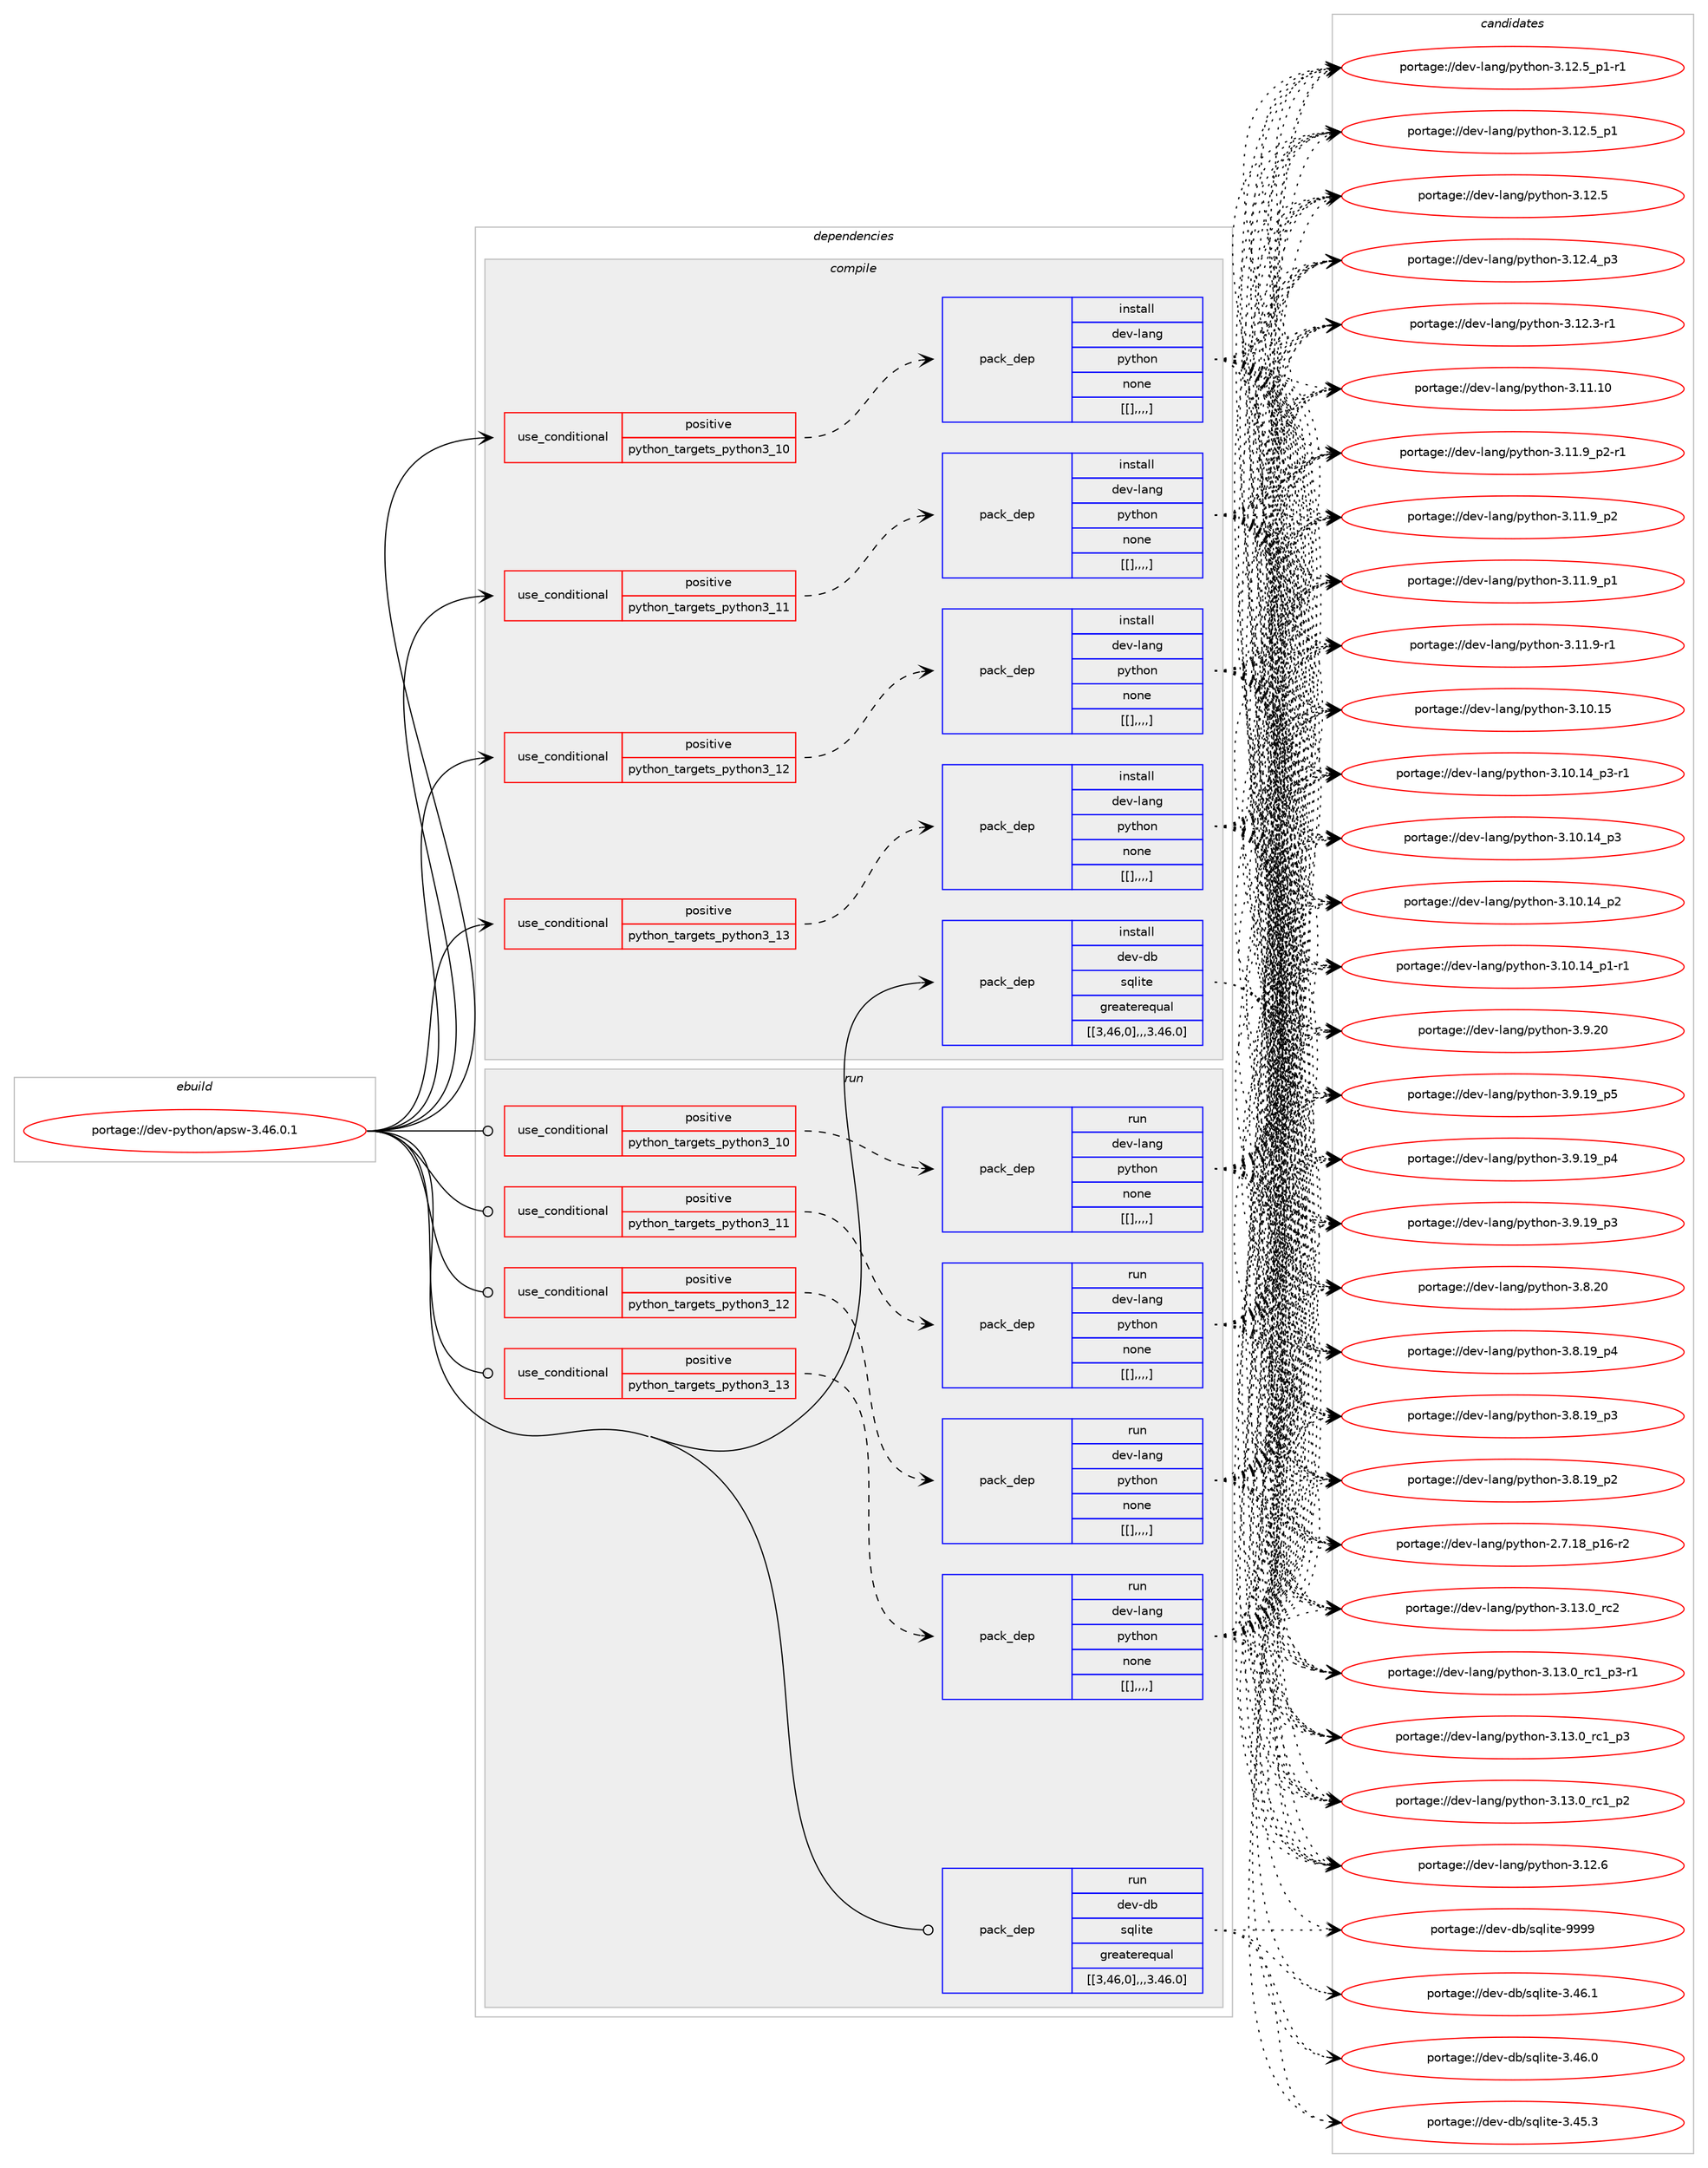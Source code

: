 digraph prolog {

# *************
# Graph options
# *************

newrank=true;
concentrate=true;
compound=true;
graph [rankdir=LR,fontname=Helvetica,fontsize=10,ranksep=1.5];#, ranksep=2.5, nodesep=0.2];
edge  [arrowhead=vee];
node  [fontname=Helvetica,fontsize=10];

# **********
# The ebuild
# **********

subgraph cluster_leftcol {
color=gray;
label=<<i>ebuild</i>>;
id [label="portage://dev-python/apsw-3.46.0.1", color=red, width=4, href="../dev-python/apsw-3.46.0.1.svg"];
}

# ****************
# The dependencies
# ****************

subgraph cluster_midcol {
color=gray;
label=<<i>dependencies</i>>;
subgraph cluster_compile {
fillcolor="#eeeeee";
style=filled;
label=<<i>compile</i>>;
subgraph cond31471 {
dependency142796 [label=<<TABLE BORDER="0" CELLBORDER="1" CELLSPACING="0" CELLPADDING="4"><TR><TD ROWSPAN="3" CELLPADDING="10">use_conditional</TD></TR><TR><TD>positive</TD></TR><TR><TD>python_targets_python3_10</TD></TR></TABLE>>, shape=none, color=red];
subgraph pack110112 {
dependency142797 [label=<<TABLE BORDER="0" CELLBORDER="1" CELLSPACING="0" CELLPADDING="4" WIDTH="220"><TR><TD ROWSPAN="6" CELLPADDING="30">pack_dep</TD></TR><TR><TD WIDTH="110">install</TD></TR><TR><TD>dev-lang</TD></TR><TR><TD>python</TD></TR><TR><TD>none</TD></TR><TR><TD>[[],,,,]</TD></TR></TABLE>>, shape=none, color=blue];
}
dependency142796:e -> dependency142797:w [weight=20,style="dashed",arrowhead="vee"];
}
id:e -> dependency142796:w [weight=20,style="solid",arrowhead="vee"];
subgraph cond31472 {
dependency142798 [label=<<TABLE BORDER="0" CELLBORDER="1" CELLSPACING="0" CELLPADDING="4"><TR><TD ROWSPAN="3" CELLPADDING="10">use_conditional</TD></TR><TR><TD>positive</TD></TR><TR><TD>python_targets_python3_11</TD></TR></TABLE>>, shape=none, color=red];
subgraph pack110113 {
dependency142799 [label=<<TABLE BORDER="0" CELLBORDER="1" CELLSPACING="0" CELLPADDING="4" WIDTH="220"><TR><TD ROWSPAN="6" CELLPADDING="30">pack_dep</TD></TR><TR><TD WIDTH="110">install</TD></TR><TR><TD>dev-lang</TD></TR><TR><TD>python</TD></TR><TR><TD>none</TD></TR><TR><TD>[[],,,,]</TD></TR></TABLE>>, shape=none, color=blue];
}
dependency142798:e -> dependency142799:w [weight=20,style="dashed",arrowhead="vee"];
}
id:e -> dependency142798:w [weight=20,style="solid",arrowhead="vee"];
subgraph cond31473 {
dependency142800 [label=<<TABLE BORDER="0" CELLBORDER="1" CELLSPACING="0" CELLPADDING="4"><TR><TD ROWSPAN="3" CELLPADDING="10">use_conditional</TD></TR><TR><TD>positive</TD></TR><TR><TD>python_targets_python3_12</TD></TR></TABLE>>, shape=none, color=red];
subgraph pack110114 {
dependency142801 [label=<<TABLE BORDER="0" CELLBORDER="1" CELLSPACING="0" CELLPADDING="4" WIDTH="220"><TR><TD ROWSPAN="6" CELLPADDING="30">pack_dep</TD></TR><TR><TD WIDTH="110">install</TD></TR><TR><TD>dev-lang</TD></TR><TR><TD>python</TD></TR><TR><TD>none</TD></TR><TR><TD>[[],,,,]</TD></TR></TABLE>>, shape=none, color=blue];
}
dependency142800:e -> dependency142801:w [weight=20,style="dashed",arrowhead="vee"];
}
id:e -> dependency142800:w [weight=20,style="solid",arrowhead="vee"];
subgraph cond31474 {
dependency142802 [label=<<TABLE BORDER="0" CELLBORDER="1" CELLSPACING="0" CELLPADDING="4"><TR><TD ROWSPAN="3" CELLPADDING="10">use_conditional</TD></TR><TR><TD>positive</TD></TR><TR><TD>python_targets_python3_13</TD></TR></TABLE>>, shape=none, color=red];
subgraph pack110115 {
dependency142803 [label=<<TABLE BORDER="0" CELLBORDER="1" CELLSPACING="0" CELLPADDING="4" WIDTH="220"><TR><TD ROWSPAN="6" CELLPADDING="30">pack_dep</TD></TR><TR><TD WIDTH="110">install</TD></TR><TR><TD>dev-lang</TD></TR><TR><TD>python</TD></TR><TR><TD>none</TD></TR><TR><TD>[[],,,,]</TD></TR></TABLE>>, shape=none, color=blue];
}
dependency142802:e -> dependency142803:w [weight=20,style="dashed",arrowhead="vee"];
}
id:e -> dependency142802:w [weight=20,style="solid",arrowhead="vee"];
subgraph pack110116 {
dependency142804 [label=<<TABLE BORDER="0" CELLBORDER="1" CELLSPACING="0" CELLPADDING="4" WIDTH="220"><TR><TD ROWSPAN="6" CELLPADDING="30">pack_dep</TD></TR><TR><TD WIDTH="110">install</TD></TR><TR><TD>dev-db</TD></TR><TR><TD>sqlite</TD></TR><TR><TD>greaterequal</TD></TR><TR><TD>[[3,46,0],,,3.46.0]</TD></TR></TABLE>>, shape=none, color=blue];
}
id:e -> dependency142804:w [weight=20,style="solid",arrowhead="vee"];
}
subgraph cluster_compileandrun {
fillcolor="#eeeeee";
style=filled;
label=<<i>compile and run</i>>;
}
subgraph cluster_run {
fillcolor="#eeeeee";
style=filled;
label=<<i>run</i>>;
subgraph cond31475 {
dependency142805 [label=<<TABLE BORDER="0" CELLBORDER="1" CELLSPACING="0" CELLPADDING="4"><TR><TD ROWSPAN="3" CELLPADDING="10">use_conditional</TD></TR><TR><TD>positive</TD></TR><TR><TD>python_targets_python3_10</TD></TR></TABLE>>, shape=none, color=red];
subgraph pack110117 {
dependency142806 [label=<<TABLE BORDER="0" CELLBORDER="1" CELLSPACING="0" CELLPADDING="4" WIDTH="220"><TR><TD ROWSPAN="6" CELLPADDING="30">pack_dep</TD></TR><TR><TD WIDTH="110">run</TD></TR><TR><TD>dev-lang</TD></TR><TR><TD>python</TD></TR><TR><TD>none</TD></TR><TR><TD>[[],,,,]</TD></TR></TABLE>>, shape=none, color=blue];
}
dependency142805:e -> dependency142806:w [weight=20,style="dashed",arrowhead="vee"];
}
id:e -> dependency142805:w [weight=20,style="solid",arrowhead="odot"];
subgraph cond31476 {
dependency142807 [label=<<TABLE BORDER="0" CELLBORDER="1" CELLSPACING="0" CELLPADDING="4"><TR><TD ROWSPAN="3" CELLPADDING="10">use_conditional</TD></TR><TR><TD>positive</TD></TR><TR><TD>python_targets_python3_11</TD></TR></TABLE>>, shape=none, color=red];
subgraph pack110118 {
dependency142808 [label=<<TABLE BORDER="0" CELLBORDER="1" CELLSPACING="0" CELLPADDING="4" WIDTH="220"><TR><TD ROWSPAN="6" CELLPADDING="30">pack_dep</TD></TR><TR><TD WIDTH="110">run</TD></TR><TR><TD>dev-lang</TD></TR><TR><TD>python</TD></TR><TR><TD>none</TD></TR><TR><TD>[[],,,,]</TD></TR></TABLE>>, shape=none, color=blue];
}
dependency142807:e -> dependency142808:w [weight=20,style="dashed",arrowhead="vee"];
}
id:e -> dependency142807:w [weight=20,style="solid",arrowhead="odot"];
subgraph cond31477 {
dependency142809 [label=<<TABLE BORDER="0" CELLBORDER="1" CELLSPACING="0" CELLPADDING="4"><TR><TD ROWSPAN="3" CELLPADDING="10">use_conditional</TD></TR><TR><TD>positive</TD></TR><TR><TD>python_targets_python3_12</TD></TR></TABLE>>, shape=none, color=red];
subgraph pack110119 {
dependency142810 [label=<<TABLE BORDER="0" CELLBORDER="1" CELLSPACING="0" CELLPADDING="4" WIDTH="220"><TR><TD ROWSPAN="6" CELLPADDING="30">pack_dep</TD></TR><TR><TD WIDTH="110">run</TD></TR><TR><TD>dev-lang</TD></TR><TR><TD>python</TD></TR><TR><TD>none</TD></TR><TR><TD>[[],,,,]</TD></TR></TABLE>>, shape=none, color=blue];
}
dependency142809:e -> dependency142810:w [weight=20,style="dashed",arrowhead="vee"];
}
id:e -> dependency142809:w [weight=20,style="solid",arrowhead="odot"];
subgraph cond31478 {
dependency142811 [label=<<TABLE BORDER="0" CELLBORDER="1" CELLSPACING="0" CELLPADDING="4"><TR><TD ROWSPAN="3" CELLPADDING="10">use_conditional</TD></TR><TR><TD>positive</TD></TR><TR><TD>python_targets_python3_13</TD></TR></TABLE>>, shape=none, color=red];
subgraph pack110120 {
dependency142812 [label=<<TABLE BORDER="0" CELLBORDER="1" CELLSPACING="0" CELLPADDING="4" WIDTH="220"><TR><TD ROWSPAN="6" CELLPADDING="30">pack_dep</TD></TR><TR><TD WIDTH="110">run</TD></TR><TR><TD>dev-lang</TD></TR><TR><TD>python</TD></TR><TR><TD>none</TD></TR><TR><TD>[[],,,,]</TD></TR></TABLE>>, shape=none, color=blue];
}
dependency142811:e -> dependency142812:w [weight=20,style="dashed",arrowhead="vee"];
}
id:e -> dependency142811:w [weight=20,style="solid",arrowhead="odot"];
subgraph pack110121 {
dependency142813 [label=<<TABLE BORDER="0" CELLBORDER="1" CELLSPACING="0" CELLPADDING="4" WIDTH="220"><TR><TD ROWSPAN="6" CELLPADDING="30">pack_dep</TD></TR><TR><TD WIDTH="110">run</TD></TR><TR><TD>dev-db</TD></TR><TR><TD>sqlite</TD></TR><TR><TD>greaterequal</TD></TR><TR><TD>[[3,46,0],,,3.46.0]</TD></TR></TABLE>>, shape=none, color=blue];
}
id:e -> dependency142813:w [weight=20,style="solid",arrowhead="odot"];
}
}

# **************
# The candidates
# **************

subgraph cluster_choices {
rank=same;
color=gray;
label=<<i>candidates</i>>;

subgraph choice110112 {
color=black;
nodesep=1;
choice10010111845108971101034711212111610411111045514649514648951149950 [label="portage://dev-lang/python-3.13.0_rc2", color=red, width=4,href="../dev-lang/python-3.13.0_rc2.svg"];
choice1001011184510897110103471121211161041111104551464951464895114994995112514511449 [label="portage://dev-lang/python-3.13.0_rc1_p3-r1", color=red, width=4,href="../dev-lang/python-3.13.0_rc1_p3-r1.svg"];
choice100101118451089711010347112121116104111110455146495146489511499499511251 [label="portage://dev-lang/python-3.13.0_rc1_p3", color=red, width=4,href="../dev-lang/python-3.13.0_rc1_p3.svg"];
choice100101118451089711010347112121116104111110455146495146489511499499511250 [label="portage://dev-lang/python-3.13.0_rc1_p2", color=red, width=4,href="../dev-lang/python-3.13.0_rc1_p2.svg"];
choice10010111845108971101034711212111610411111045514649504654 [label="portage://dev-lang/python-3.12.6", color=red, width=4,href="../dev-lang/python-3.12.6.svg"];
choice1001011184510897110103471121211161041111104551464950465395112494511449 [label="portage://dev-lang/python-3.12.5_p1-r1", color=red, width=4,href="../dev-lang/python-3.12.5_p1-r1.svg"];
choice100101118451089711010347112121116104111110455146495046539511249 [label="portage://dev-lang/python-3.12.5_p1", color=red, width=4,href="../dev-lang/python-3.12.5_p1.svg"];
choice10010111845108971101034711212111610411111045514649504653 [label="portage://dev-lang/python-3.12.5", color=red, width=4,href="../dev-lang/python-3.12.5.svg"];
choice100101118451089711010347112121116104111110455146495046529511251 [label="portage://dev-lang/python-3.12.4_p3", color=red, width=4,href="../dev-lang/python-3.12.4_p3.svg"];
choice100101118451089711010347112121116104111110455146495046514511449 [label="portage://dev-lang/python-3.12.3-r1", color=red, width=4,href="../dev-lang/python-3.12.3-r1.svg"];
choice1001011184510897110103471121211161041111104551464949464948 [label="portage://dev-lang/python-3.11.10", color=red, width=4,href="../dev-lang/python-3.11.10.svg"];
choice1001011184510897110103471121211161041111104551464949465795112504511449 [label="portage://dev-lang/python-3.11.9_p2-r1", color=red, width=4,href="../dev-lang/python-3.11.9_p2-r1.svg"];
choice100101118451089711010347112121116104111110455146494946579511250 [label="portage://dev-lang/python-3.11.9_p2", color=red, width=4,href="../dev-lang/python-3.11.9_p2.svg"];
choice100101118451089711010347112121116104111110455146494946579511249 [label="portage://dev-lang/python-3.11.9_p1", color=red, width=4,href="../dev-lang/python-3.11.9_p1.svg"];
choice100101118451089711010347112121116104111110455146494946574511449 [label="portage://dev-lang/python-3.11.9-r1", color=red, width=4,href="../dev-lang/python-3.11.9-r1.svg"];
choice1001011184510897110103471121211161041111104551464948464953 [label="portage://dev-lang/python-3.10.15", color=red, width=4,href="../dev-lang/python-3.10.15.svg"];
choice100101118451089711010347112121116104111110455146494846495295112514511449 [label="portage://dev-lang/python-3.10.14_p3-r1", color=red, width=4,href="../dev-lang/python-3.10.14_p3-r1.svg"];
choice10010111845108971101034711212111610411111045514649484649529511251 [label="portage://dev-lang/python-3.10.14_p3", color=red, width=4,href="../dev-lang/python-3.10.14_p3.svg"];
choice10010111845108971101034711212111610411111045514649484649529511250 [label="portage://dev-lang/python-3.10.14_p2", color=red, width=4,href="../dev-lang/python-3.10.14_p2.svg"];
choice100101118451089711010347112121116104111110455146494846495295112494511449 [label="portage://dev-lang/python-3.10.14_p1-r1", color=red, width=4,href="../dev-lang/python-3.10.14_p1-r1.svg"];
choice10010111845108971101034711212111610411111045514657465048 [label="portage://dev-lang/python-3.9.20", color=red, width=4,href="../dev-lang/python-3.9.20.svg"];
choice100101118451089711010347112121116104111110455146574649579511253 [label="portage://dev-lang/python-3.9.19_p5", color=red, width=4,href="../dev-lang/python-3.9.19_p5.svg"];
choice100101118451089711010347112121116104111110455146574649579511252 [label="portage://dev-lang/python-3.9.19_p4", color=red, width=4,href="../dev-lang/python-3.9.19_p4.svg"];
choice100101118451089711010347112121116104111110455146574649579511251 [label="portage://dev-lang/python-3.9.19_p3", color=red, width=4,href="../dev-lang/python-3.9.19_p3.svg"];
choice10010111845108971101034711212111610411111045514656465048 [label="portage://dev-lang/python-3.8.20", color=red, width=4,href="../dev-lang/python-3.8.20.svg"];
choice100101118451089711010347112121116104111110455146564649579511252 [label="portage://dev-lang/python-3.8.19_p4", color=red, width=4,href="../dev-lang/python-3.8.19_p4.svg"];
choice100101118451089711010347112121116104111110455146564649579511251 [label="portage://dev-lang/python-3.8.19_p3", color=red, width=4,href="../dev-lang/python-3.8.19_p3.svg"];
choice100101118451089711010347112121116104111110455146564649579511250 [label="portage://dev-lang/python-3.8.19_p2", color=red, width=4,href="../dev-lang/python-3.8.19_p2.svg"];
choice100101118451089711010347112121116104111110455046554649569511249544511450 [label="portage://dev-lang/python-2.7.18_p16-r2", color=red, width=4,href="../dev-lang/python-2.7.18_p16-r2.svg"];
dependency142797:e -> choice10010111845108971101034711212111610411111045514649514648951149950:w [style=dotted,weight="100"];
dependency142797:e -> choice1001011184510897110103471121211161041111104551464951464895114994995112514511449:w [style=dotted,weight="100"];
dependency142797:e -> choice100101118451089711010347112121116104111110455146495146489511499499511251:w [style=dotted,weight="100"];
dependency142797:e -> choice100101118451089711010347112121116104111110455146495146489511499499511250:w [style=dotted,weight="100"];
dependency142797:e -> choice10010111845108971101034711212111610411111045514649504654:w [style=dotted,weight="100"];
dependency142797:e -> choice1001011184510897110103471121211161041111104551464950465395112494511449:w [style=dotted,weight="100"];
dependency142797:e -> choice100101118451089711010347112121116104111110455146495046539511249:w [style=dotted,weight="100"];
dependency142797:e -> choice10010111845108971101034711212111610411111045514649504653:w [style=dotted,weight="100"];
dependency142797:e -> choice100101118451089711010347112121116104111110455146495046529511251:w [style=dotted,weight="100"];
dependency142797:e -> choice100101118451089711010347112121116104111110455146495046514511449:w [style=dotted,weight="100"];
dependency142797:e -> choice1001011184510897110103471121211161041111104551464949464948:w [style=dotted,weight="100"];
dependency142797:e -> choice1001011184510897110103471121211161041111104551464949465795112504511449:w [style=dotted,weight="100"];
dependency142797:e -> choice100101118451089711010347112121116104111110455146494946579511250:w [style=dotted,weight="100"];
dependency142797:e -> choice100101118451089711010347112121116104111110455146494946579511249:w [style=dotted,weight="100"];
dependency142797:e -> choice100101118451089711010347112121116104111110455146494946574511449:w [style=dotted,weight="100"];
dependency142797:e -> choice1001011184510897110103471121211161041111104551464948464953:w [style=dotted,weight="100"];
dependency142797:e -> choice100101118451089711010347112121116104111110455146494846495295112514511449:w [style=dotted,weight="100"];
dependency142797:e -> choice10010111845108971101034711212111610411111045514649484649529511251:w [style=dotted,weight="100"];
dependency142797:e -> choice10010111845108971101034711212111610411111045514649484649529511250:w [style=dotted,weight="100"];
dependency142797:e -> choice100101118451089711010347112121116104111110455146494846495295112494511449:w [style=dotted,weight="100"];
dependency142797:e -> choice10010111845108971101034711212111610411111045514657465048:w [style=dotted,weight="100"];
dependency142797:e -> choice100101118451089711010347112121116104111110455146574649579511253:w [style=dotted,weight="100"];
dependency142797:e -> choice100101118451089711010347112121116104111110455146574649579511252:w [style=dotted,weight="100"];
dependency142797:e -> choice100101118451089711010347112121116104111110455146574649579511251:w [style=dotted,weight="100"];
dependency142797:e -> choice10010111845108971101034711212111610411111045514656465048:w [style=dotted,weight="100"];
dependency142797:e -> choice100101118451089711010347112121116104111110455146564649579511252:w [style=dotted,weight="100"];
dependency142797:e -> choice100101118451089711010347112121116104111110455146564649579511251:w [style=dotted,weight="100"];
dependency142797:e -> choice100101118451089711010347112121116104111110455146564649579511250:w [style=dotted,weight="100"];
dependency142797:e -> choice100101118451089711010347112121116104111110455046554649569511249544511450:w [style=dotted,weight="100"];
}
subgraph choice110113 {
color=black;
nodesep=1;
choice10010111845108971101034711212111610411111045514649514648951149950 [label="portage://dev-lang/python-3.13.0_rc2", color=red, width=4,href="../dev-lang/python-3.13.0_rc2.svg"];
choice1001011184510897110103471121211161041111104551464951464895114994995112514511449 [label="portage://dev-lang/python-3.13.0_rc1_p3-r1", color=red, width=4,href="../dev-lang/python-3.13.0_rc1_p3-r1.svg"];
choice100101118451089711010347112121116104111110455146495146489511499499511251 [label="portage://dev-lang/python-3.13.0_rc1_p3", color=red, width=4,href="../dev-lang/python-3.13.0_rc1_p3.svg"];
choice100101118451089711010347112121116104111110455146495146489511499499511250 [label="portage://dev-lang/python-3.13.0_rc1_p2", color=red, width=4,href="../dev-lang/python-3.13.0_rc1_p2.svg"];
choice10010111845108971101034711212111610411111045514649504654 [label="portage://dev-lang/python-3.12.6", color=red, width=4,href="../dev-lang/python-3.12.6.svg"];
choice1001011184510897110103471121211161041111104551464950465395112494511449 [label="portage://dev-lang/python-3.12.5_p1-r1", color=red, width=4,href="../dev-lang/python-3.12.5_p1-r1.svg"];
choice100101118451089711010347112121116104111110455146495046539511249 [label="portage://dev-lang/python-3.12.5_p1", color=red, width=4,href="../dev-lang/python-3.12.5_p1.svg"];
choice10010111845108971101034711212111610411111045514649504653 [label="portage://dev-lang/python-3.12.5", color=red, width=4,href="../dev-lang/python-3.12.5.svg"];
choice100101118451089711010347112121116104111110455146495046529511251 [label="portage://dev-lang/python-3.12.4_p3", color=red, width=4,href="../dev-lang/python-3.12.4_p3.svg"];
choice100101118451089711010347112121116104111110455146495046514511449 [label="portage://dev-lang/python-3.12.3-r1", color=red, width=4,href="../dev-lang/python-3.12.3-r1.svg"];
choice1001011184510897110103471121211161041111104551464949464948 [label="portage://dev-lang/python-3.11.10", color=red, width=4,href="../dev-lang/python-3.11.10.svg"];
choice1001011184510897110103471121211161041111104551464949465795112504511449 [label="portage://dev-lang/python-3.11.9_p2-r1", color=red, width=4,href="../dev-lang/python-3.11.9_p2-r1.svg"];
choice100101118451089711010347112121116104111110455146494946579511250 [label="portage://dev-lang/python-3.11.9_p2", color=red, width=4,href="../dev-lang/python-3.11.9_p2.svg"];
choice100101118451089711010347112121116104111110455146494946579511249 [label="portage://dev-lang/python-3.11.9_p1", color=red, width=4,href="../dev-lang/python-3.11.9_p1.svg"];
choice100101118451089711010347112121116104111110455146494946574511449 [label="portage://dev-lang/python-3.11.9-r1", color=red, width=4,href="../dev-lang/python-3.11.9-r1.svg"];
choice1001011184510897110103471121211161041111104551464948464953 [label="portage://dev-lang/python-3.10.15", color=red, width=4,href="../dev-lang/python-3.10.15.svg"];
choice100101118451089711010347112121116104111110455146494846495295112514511449 [label="portage://dev-lang/python-3.10.14_p3-r1", color=red, width=4,href="../dev-lang/python-3.10.14_p3-r1.svg"];
choice10010111845108971101034711212111610411111045514649484649529511251 [label="portage://dev-lang/python-3.10.14_p3", color=red, width=4,href="../dev-lang/python-3.10.14_p3.svg"];
choice10010111845108971101034711212111610411111045514649484649529511250 [label="portage://dev-lang/python-3.10.14_p2", color=red, width=4,href="../dev-lang/python-3.10.14_p2.svg"];
choice100101118451089711010347112121116104111110455146494846495295112494511449 [label="portage://dev-lang/python-3.10.14_p1-r1", color=red, width=4,href="../dev-lang/python-3.10.14_p1-r1.svg"];
choice10010111845108971101034711212111610411111045514657465048 [label="portage://dev-lang/python-3.9.20", color=red, width=4,href="../dev-lang/python-3.9.20.svg"];
choice100101118451089711010347112121116104111110455146574649579511253 [label="portage://dev-lang/python-3.9.19_p5", color=red, width=4,href="../dev-lang/python-3.9.19_p5.svg"];
choice100101118451089711010347112121116104111110455146574649579511252 [label="portage://dev-lang/python-3.9.19_p4", color=red, width=4,href="../dev-lang/python-3.9.19_p4.svg"];
choice100101118451089711010347112121116104111110455146574649579511251 [label="portage://dev-lang/python-3.9.19_p3", color=red, width=4,href="../dev-lang/python-3.9.19_p3.svg"];
choice10010111845108971101034711212111610411111045514656465048 [label="portage://dev-lang/python-3.8.20", color=red, width=4,href="../dev-lang/python-3.8.20.svg"];
choice100101118451089711010347112121116104111110455146564649579511252 [label="portage://dev-lang/python-3.8.19_p4", color=red, width=4,href="../dev-lang/python-3.8.19_p4.svg"];
choice100101118451089711010347112121116104111110455146564649579511251 [label="portage://dev-lang/python-3.8.19_p3", color=red, width=4,href="../dev-lang/python-3.8.19_p3.svg"];
choice100101118451089711010347112121116104111110455146564649579511250 [label="portage://dev-lang/python-3.8.19_p2", color=red, width=4,href="../dev-lang/python-3.8.19_p2.svg"];
choice100101118451089711010347112121116104111110455046554649569511249544511450 [label="portage://dev-lang/python-2.7.18_p16-r2", color=red, width=4,href="../dev-lang/python-2.7.18_p16-r2.svg"];
dependency142799:e -> choice10010111845108971101034711212111610411111045514649514648951149950:w [style=dotted,weight="100"];
dependency142799:e -> choice1001011184510897110103471121211161041111104551464951464895114994995112514511449:w [style=dotted,weight="100"];
dependency142799:e -> choice100101118451089711010347112121116104111110455146495146489511499499511251:w [style=dotted,weight="100"];
dependency142799:e -> choice100101118451089711010347112121116104111110455146495146489511499499511250:w [style=dotted,weight="100"];
dependency142799:e -> choice10010111845108971101034711212111610411111045514649504654:w [style=dotted,weight="100"];
dependency142799:e -> choice1001011184510897110103471121211161041111104551464950465395112494511449:w [style=dotted,weight="100"];
dependency142799:e -> choice100101118451089711010347112121116104111110455146495046539511249:w [style=dotted,weight="100"];
dependency142799:e -> choice10010111845108971101034711212111610411111045514649504653:w [style=dotted,weight="100"];
dependency142799:e -> choice100101118451089711010347112121116104111110455146495046529511251:w [style=dotted,weight="100"];
dependency142799:e -> choice100101118451089711010347112121116104111110455146495046514511449:w [style=dotted,weight="100"];
dependency142799:e -> choice1001011184510897110103471121211161041111104551464949464948:w [style=dotted,weight="100"];
dependency142799:e -> choice1001011184510897110103471121211161041111104551464949465795112504511449:w [style=dotted,weight="100"];
dependency142799:e -> choice100101118451089711010347112121116104111110455146494946579511250:w [style=dotted,weight="100"];
dependency142799:e -> choice100101118451089711010347112121116104111110455146494946579511249:w [style=dotted,weight="100"];
dependency142799:e -> choice100101118451089711010347112121116104111110455146494946574511449:w [style=dotted,weight="100"];
dependency142799:e -> choice1001011184510897110103471121211161041111104551464948464953:w [style=dotted,weight="100"];
dependency142799:e -> choice100101118451089711010347112121116104111110455146494846495295112514511449:w [style=dotted,weight="100"];
dependency142799:e -> choice10010111845108971101034711212111610411111045514649484649529511251:w [style=dotted,weight="100"];
dependency142799:e -> choice10010111845108971101034711212111610411111045514649484649529511250:w [style=dotted,weight="100"];
dependency142799:e -> choice100101118451089711010347112121116104111110455146494846495295112494511449:w [style=dotted,weight="100"];
dependency142799:e -> choice10010111845108971101034711212111610411111045514657465048:w [style=dotted,weight="100"];
dependency142799:e -> choice100101118451089711010347112121116104111110455146574649579511253:w [style=dotted,weight="100"];
dependency142799:e -> choice100101118451089711010347112121116104111110455146574649579511252:w [style=dotted,weight="100"];
dependency142799:e -> choice100101118451089711010347112121116104111110455146574649579511251:w [style=dotted,weight="100"];
dependency142799:e -> choice10010111845108971101034711212111610411111045514656465048:w [style=dotted,weight="100"];
dependency142799:e -> choice100101118451089711010347112121116104111110455146564649579511252:w [style=dotted,weight="100"];
dependency142799:e -> choice100101118451089711010347112121116104111110455146564649579511251:w [style=dotted,weight="100"];
dependency142799:e -> choice100101118451089711010347112121116104111110455146564649579511250:w [style=dotted,weight="100"];
dependency142799:e -> choice100101118451089711010347112121116104111110455046554649569511249544511450:w [style=dotted,weight="100"];
}
subgraph choice110114 {
color=black;
nodesep=1;
choice10010111845108971101034711212111610411111045514649514648951149950 [label="portage://dev-lang/python-3.13.0_rc2", color=red, width=4,href="../dev-lang/python-3.13.0_rc2.svg"];
choice1001011184510897110103471121211161041111104551464951464895114994995112514511449 [label="portage://dev-lang/python-3.13.0_rc1_p3-r1", color=red, width=4,href="../dev-lang/python-3.13.0_rc1_p3-r1.svg"];
choice100101118451089711010347112121116104111110455146495146489511499499511251 [label="portage://dev-lang/python-3.13.0_rc1_p3", color=red, width=4,href="../dev-lang/python-3.13.0_rc1_p3.svg"];
choice100101118451089711010347112121116104111110455146495146489511499499511250 [label="portage://dev-lang/python-3.13.0_rc1_p2", color=red, width=4,href="../dev-lang/python-3.13.0_rc1_p2.svg"];
choice10010111845108971101034711212111610411111045514649504654 [label="portage://dev-lang/python-3.12.6", color=red, width=4,href="../dev-lang/python-3.12.6.svg"];
choice1001011184510897110103471121211161041111104551464950465395112494511449 [label="portage://dev-lang/python-3.12.5_p1-r1", color=red, width=4,href="../dev-lang/python-3.12.5_p1-r1.svg"];
choice100101118451089711010347112121116104111110455146495046539511249 [label="portage://dev-lang/python-3.12.5_p1", color=red, width=4,href="../dev-lang/python-3.12.5_p1.svg"];
choice10010111845108971101034711212111610411111045514649504653 [label="portage://dev-lang/python-3.12.5", color=red, width=4,href="../dev-lang/python-3.12.5.svg"];
choice100101118451089711010347112121116104111110455146495046529511251 [label="portage://dev-lang/python-3.12.4_p3", color=red, width=4,href="../dev-lang/python-3.12.4_p3.svg"];
choice100101118451089711010347112121116104111110455146495046514511449 [label="portage://dev-lang/python-3.12.3-r1", color=red, width=4,href="../dev-lang/python-3.12.3-r1.svg"];
choice1001011184510897110103471121211161041111104551464949464948 [label="portage://dev-lang/python-3.11.10", color=red, width=4,href="../dev-lang/python-3.11.10.svg"];
choice1001011184510897110103471121211161041111104551464949465795112504511449 [label="portage://dev-lang/python-3.11.9_p2-r1", color=red, width=4,href="../dev-lang/python-3.11.9_p2-r1.svg"];
choice100101118451089711010347112121116104111110455146494946579511250 [label="portage://dev-lang/python-3.11.9_p2", color=red, width=4,href="../dev-lang/python-3.11.9_p2.svg"];
choice100101118451089711010347112121116104111110455146494946579511249 [label="portage://dev-lang/python-3.11.9_p1", color=red, width=4,href="../dev-lang/python-3.11.9_p1.svg"];
choice100101118451089711010347112121116104111110455146494946574511449 [label="portage://dev-lang/python-3.11.9-r1", color=red, width=4,href="../dev-lang/python-3.11.9-r1.svg"];
choice1001011184510897110103471121211161041111104551464948464953 [label="portage://dev-lang/python-3.10.15", color=red, width=4,href="../dev-lang/python-3.10.15.svg"];
choice100101118451089711010347112121116104111110455146494846495295112514511449 [label="portage://dev-lang/python-3.10.14_p3-r1", color=red, width=4,href="../dev-lang/python-3.10.14_p3-r1.svg"];
choice10010111845108971101034711212111610411111045514649484649529511251 [label="portage://dev-lang/python-3.10.14_p3", color=red, width=4,href="../dev-lang/python-3.10.14_p3.svg"];
choice10010111845108971101034711212111610411111045514649484649529511250 [label="portage://dev-lang/python-3.10.14_p2", color=red, width=4,href="../dev-lang/python-3.10.14_p2.svg"];
choice100101118451089711010347112121116104111110455146494846495295112494511449 [label="portage://dev-lang/python-3.10.14_p1-r1", color=red, width=4,href="../dev-lang/python-3.10.14_p1-r1.svg"];
choice10010111845108971101034711212111610411111045514657465048 [label="portage://dev-lang/python-3.9.20", color=red, width=4,href="../dev-lang/python-3.9.20.svg"];
choice100101118451089711010347112121116104111110455146574649579511253 [label="portage://dev-lang/python-3.9.19_p5", color=red, width=4,href="../dev-lang/python-3.9.19_p5.svg"];
choice100101118451089711010347112121116104111110455146574649579511252 [label="portage://dev-lang/python-3.9.19_p4", color=red, width=4,href="../dev-lang/python-3.9.19_p4.svg"];
choice100101118451089711010347112121116104111110455146574649579511251 [label="portage://dev-lang/python-3.9.19_p3", color=red, width=4,href="../dev-lang/python-3.9.19_p3.svg"];
choice10010111845108971101034711212111610411111045514656465048 [label="portage://dev-lang/python-3.8.20", color=red, width=4,href="../dev-lang/python-3.8.20.svg"];
choice100101118451089711010347112121116104111110455146564649579511252 [label="portage://dev-lang/python-3.8.19_p4", color=red, width=4,href="../dev-lang/python-3.8.19_p4.svg"];
choice100101118451089711010347112121116104111110455146564649579511251 [label="portage://dev-lang/python-3.8.19_p3", color=red, width=4,href="../dev-lang/python-3.8.19_p3.svg"];
choice100101118451089711010347112121116104111110455146564649579511250 [label="portage://dev-lang/python-3.8.19_p2", color=red, width=4,href="../dev-lang/python-3.8.19_p2.svg"];
choice100101118451089711010347112121116104111110455046554649569511249544511450 [label="portage://dev-lang/python-2.7.18_p16-r2", color=red, width=4,href="../dev-lang/python-2.7.18_p16-r2.svg"];
dependency142801:e -> choice10010111845108971101034711212111610411111045514649514648951149950:w [style=dotted,weight="100"];
dependency142801:e -> choice1001011184510897110103471121211161041111104551464951464895114994995112514511449:w [style=dotted,weight="100"];
dependency142801:e -> choice100101118451089711010347112121116104111110455146495146489511499499511251:w [style=dotted,weight="100"];
dependency142801:e -> choice100101118451089711010347112121116104111110455146495146489511499499511250:w [style=dotted,weight="100"];
dependency142801:e -> choice10010111845108971101034711212111610411111045514649504654:w [style=dotted,weight="100"];
dependency142801:e -> choice1001011184510897110103471121211161041111104551464950465395112494511449:w [style=dotted,weight="100"];
dependency142801:e -> choice100101118451089711010347112121116104111110455146495046539511249:w [style=dotted,weight="100"];
dependency142801:e -> choice10010111845108971101034711212111610411111045514649504653:w [style=dotted,weight="100"];
dependency142801:e -> choice100101118451089711010347112121116104111110455146495046529511251:w [style=dotted,weight="100"];
dependency142801:e -> choice100101118451089711010347112121116104111110455146495046514511449:w [style=dotted,weight="100"];
dependency142801:e -> choice1001011184510897110103471121211161041111104551464949464948:w [style=dotted,weight="100"];
dependency142801:e -> choice1001011184510897110103471121211161041111104551464949465795112504511449:w [style=dotted,weight="100"];
dependency142801:e -> choice100101118451089711010347112121116104111110455146494946579511250:w [style=dotted,weight="100"];
dependency142801:e -> choice100101118451089711010347112121116104111110455146494946579511249:w [style=dotted,weight="100"];
dependency142801:e -> choice100101118451089711010347112121116104111110455146494946574511449:w [style=dotted,weight="100"];
dependency142801:e -> choice1001011184510897110103471121211161041111104551464948464953:w [style=dotted,weight="100"];
dependency142801:e -> choice100101118451089711010347112121116104111110455146494846495295112514511449:w [style=dotted,weight="100"];
dependency142801:e -> choice10010111845108971101034711212111610411111045514649484649529511251:w [style=dotted,weight="100"];
dependency142801:e -> choice10010111845108971101034711212111610411111045514649484649529511250:w [style=dotted,weight="100"];
dependency142801:e -> choice100101118451089711010347112121116104111110455146494846495295112494511449:w [style=dotted,weight="100"];
dependency142801:e -> choice10010111845108971101034711212111610411111045514657465048:w [style=dotted,weight="100"];
dependency142801:e -> choice100101118451089711010347112121116104111110455146574649579511253:w [style=dotted,weight="100"];
dependency142801:e -> choice100101118451089711010347112121116104111110455146574649579511252:w [style=dotted,weight="100"];
dependency142801:e -> choice100101118451089711010347112121116104111110455146574649579511251:w [style=dotted,weight="100"];
dependency142801:e -> choice10010111845108971101034711212111610411111045514656465048:w [style=dotted,weight="100"];
dependency142801:e -> choice100101118451089711010347112121116104111110455146564649579511252:w [style=dotted,weight="100"];
dependency142801:e -> choice100101118451089711010347112121116104111110455146564649579511251:w [style=dotted,weight="100"];
dependency142801:e -> choice100101118451089711010347112121116104111110455146564649579511250:w [style=dotted,weight="100"];
dependency142801:e -> choice100101118451089711010347112121116104111110455046554649569511249544511450:w [style=dotted,weight="100"];
}
subgraph choice110115 {
color=black;
nodesep=1;
choice10010111845108971101034711212111610411111045514649514648951149950 [label="portage://dev-lang/python-3.13.0_rc2", color=red, width=4,href="../dev-lang/python-3.13.0_rc2.svg"];
choice1001011184510897110103471121211161041111104551464951464895114994995112514511449 [label="portage://dev-lang/python-3.13.0_rc1_p3-r1", color=red, width=4,href="../dev-lang/python-3.13.0_rc1_p3-r1.svg"];
choice100101118451089711010347112121116104111110455146495146489511499499511251 [label="portage://dev-lang/python-3.13.0_rc1_p3", color=red, width=4,href="../dev-lang/python-3.13.0_rc1_p3.svg"];
choice100101118451089711010347112121116104111110455146495146489511499499511250 [label="portage://dev-lang/python-3.13.0_rc1_p2", color=red, width=4,href="../dev-lang/python-3.13.0_rc1_p2.svg"];
choice10010111845108971101034711212111610411111045514649504654 [label="portage://dev-lang/python-3.12.6", color=red, width=4,href="../dev-lang/python-3.12.6.svg"];
choice1001011184510897110103471121211161041111104551464950465395112494511449 [label="portage://dev-lang/python-3.12.5_p1-r1", color=red, width=4,href="../dev-lang/python-3.12.5_p1-r1.svg"];
choice100101118451089711010347112121116104111110455146495046539511249 [label="portage://dev-lang/python-3.12.5_p1", color=red, width=4,href="../dev-lang/python-3.12.5_p1.svg"];
choice10010111845108971101034711212111610411111045514649504653 [label="portage://dev-lang/python-3.12.5", color=red, width=4,href="../dev-lang/python-3.12.5.svg"];
choice100101118451089711010347112121116104111110455146495046529511251 [label="portage://dev-lang/python-3.12.4_p3", color=red, width=4,href="../dev-lang/python-3.12.4_p3.svg"];
choice100101118451089711010347112121116104111110455146495046514511449 [label="portage://dev-lang/python-3.12.3-r1", color=red, width=4,href="../dev-lang/python-3.12.3-r1.svg"];
choice1001011184510897110103471121211161041111104551464949464948 [label="portage://dev-lang/python-3.11.10", color=red, width=4,href="../dev-lang/python-3.11.10.svg"];
choice1001011184510897110103471121211161041111104551464949465795112504511449 [label="portage://dev-lang/python-3.11.9_p2-r1", color=red, width=4,href="../dev-lang/python-3.11.9_p2-r1.svg"];
choice100101118451089711010347112121116104111110455146494946579511250 [label="portage://dev-lang/python-3.11.9_p2", color=red, width=4,href="../dev-lang/python-3.11.9_p2.svg"];
choice100101118451089711010347112121116104111110455146494946579511249 [label="portage://dev-lang/python-3.11.9_p1", color=red, width=4,href="../dev-lang/python-3.11.9_p1.svg"];
choice100101118451089711010347112121116104111110455146494946574511449 [label="portage://dev-lang/python-3.11.9-r1", color=red, width=4,href="../dev-lang/python-3.11.9-r1.svg"];
choice1001011184510897110103471121211161041111104551464948464953 [label="portage://dev-lang/python-3.10.15", color=red, width=4,href="../dev-lang/python-3.10.15.svg"];
choice100101118451089711010347112121116104111110455146494846495295112514511449 [label="portage://dev-lang/python-3.10.14_p3-r1", color=red, width=4,href="../dev-lang/python-3.10.14_p3-r1.svg"];
choice10010111845108971101034711212111610411111045514649484649529511251 [label="portage://dev-lang/python-3.10.14_p3", color=red, width=4,href="../dev-lang/python-3.10.14_p3.svg"];
choice10010111845108971101034711212111610411111045514649484649529511250 [label="portage://dev-lang/python-3.10.14_p2", color=red, width=4,href="../dev-lang/python-3.10.14_p2.svg"];
choice100101118451089711010347112121116104111110455146494846495295112494511449 [label="portage://dev-lang/python-3.10.14_p1-r1", color=red, width=4,href="../dev-lang/python-3.10.14_p1-r1.svg"];
choice10010111845108971101034711212111610411111045514657465048 [label="portage://dev-lang/python-3.9.20", color=red, width=4,href="../dev-lang/python-3.9.20.svg"];
choice100101118451089711010347112121116104111110455146574649579511253 [label="portage://dev-lang/python-3.9.19_p5", color=red, width=4,href="../dev-lang/python-3.9.19_p5.svg"];
choice100101118451089711010347112121116104111110455146574649579511252 [label="portage://dev-lang/python-3.9.19_p4", color=red, width=4,href="../dev-lang/python-3.9.19_p4.svg"];
choice100101118451089711010347112121116104111110455146574649579511251 [label="portage://dev-lang/python-3.9.19_p3", color=red, width=4,href="../dev-lang/python-3.9.19_p3.svg"];
choice10010111845108971101034711212111610411111045514656465048 [label="portage://dev-lang/python-3.8.20", color=red, width=4,href="../dev-lang/python-3.8.20.svg"];
choice100101118451089711010347112121116104111110455146564649579511252 [label="portage://dev-lang/python-3.8.19_p4", color=red, width=4,href="../dev-lang/python-3.8.19_p4.svg"];
choice100101118451089711010347112121116104111110455146564649579511251 [label="portage://dev-lang/python-3.8.19_p3", color=red, width=4,href="../dev-lang/python-3.8.19_p3.svg"];
choice100101118451089711010347112121116104111110455146564649579511250 [label="portage://dev-lang/python-3.8.19_p2", color=red, width=4,href="../dev-lang/python-3.8.19_p2.svg"];
choice100101118451089711010347112121116104111110455046554649569511249544511450 [label="portage://dev-lang/python-2.7.18_p16-r2", color=red, width=4,href="../dev-lang/python-2.7.18_p16-r2.svg"];
dependency142803:e -> choice10010111845108971101034711212111610411111045514649514648951149950:w [style=dotted,weight="100"];
dependency142803:e -> choice1001011184510897110103471121211161041111104551464951464895114994995112514511449:w [style=dotted,weight="100"];
dependency142803:e -> choice100101118451089711010347112121116104111110455146495146489511499499511251:w [style=dotted,weight="100"];
dependency142803:e -> choice100101118451089711010347112121116104111110455146495146489511499499511250:w [style=dotted,weight="100"];
dependency142803:e -> choice10010111845108971101034711212111610411111045514649504654:w [style=dotted,weight="100"];
dependency142803:e -> choice1001011184510897110103471121211161041111104551464950465395112494511449:w [style=dotted,weight="100"];
dependency142803:e -> choice100101118451089711010347112121116104111110455146495046539511249:w [style=dotted,weight="100"];
dependency142803:e -> choice10010111845108971101034711212111610411111045514649504653:w [style=dotted,weight="100"];
dependency142803:e -> choice100101118451089711010347112121116104111110455146495046529511251:w [style=dotted,weight="100"];
dependency142803:e -> choice100101118451089711010347112121116104111110455146495046514511449:w [style=dotted,weight="100"];
dependency142803:e -> choice1001011184510897110103471121211161041111104551464949464948:w [style=dotted,weight="100"];
dependency142803:e -> choice1001011184510897110103471121211161041111104551464949465795112504511449:w [style=dotted,weight="100"];
dependency142803:e -> choice100101118451089711010347112121116104111110455146494946579511250:w [style=dotted,weight="100"];
dependency142803:e -> choice100101118451089711010347112121116104111110455146494946579511249:w [style=dotted,weight="100"];
dependency142803:e -> choice100101118451089711010347112121116104111110455146494946574511449:w [style=dotted,weight="100"];
dependency142803:e -> choice1001011184510897110103471121211161041111104551464948464953:w [style=dotted,weight="100"];
dependency142803:e -> choice100101118451089711010347112121116104111110455146494846495295112514511449:w [style=dotted,weight="100"];
dependency142803:e -> choice10010111845108971101034711212111610411111045514649484649529511251:w [style=dotted,weight="100"];
dependency142803:e -> choice10010111845108971101034711212111610411111045514649484649529511250:w [style=dotted,weight="100"];
dependency142803:e -> choice100101118451089711010347112121116104111110455146494846495295112494511449:w [style=dotted,weight="100"];
dependency142803:e -> choice10010111845108971101034711212111610411111045514657465048:w [style=dotted,weight="100"];
dependency142803:e -> choice100101118451089711010347112121116104111110455146574649579511253:w [style=dotted,weight="100"];
dependency142803:e -> choice100101118451089711010347112121116104111110455146574649579511252:w [style=dotted,weight="100"];
dependency142803:e -> choice100101118451089711010347112121116104111110455146574649579511251:w [style=dotted,weight="100"];
dependency142803:e -> choice10010111845108971101034711212111610411111045514656465048:w [style=dotted,weight="100"];
dependency142803:e -> choice100101118451089711010347112121116104111110455146564649579511252:w [style=dotted,weight="100"];
dependency142803:e -> choice100101118451089711010347112121116104111110455146564649579511251:w [style=dotted,weight="100"];
dependency142803:e -> choice100101118451089711010347112121116104111110455146564649579511250:w [style=dotted,weight="100"];
dependency142803:e -> choice100101118451089711010347112121116104111110455046554649569511249544511450:w [style=dotted,weight="100"];
}
subgraph choice110116 {
color=black;
nodesep=1;
choice1001011184510098471151131081051161014557575757 [label="portage://dev-db/sqlite-9999", color=red, width=4,href="../dev-db/sqlite-9999.svg"];
choice10010111845100984711511310810511610145514652544649 [label="portage://dev-db/sqlite-3.46.1", color=red, width=4,href="../dev-db/sqlite-3.46.1.svg"];
choice10010111845100984711511310810511610145514652544648 [label="portage://dev-db/sqlite-3.46.0", color=red, width=4,href="../dev-db/sqlite-3.46.0.svg"];
choice10010111845100984711511310810511610145514652534651 [label="portage://dev-db/sqlite-3.45.3", color=red, width=4,href="../dev-db/sqlite-3.45.3.svg"];
dependency142804:e -> choice1001011184510098471151131081051161014557575757:w [style=dotted,weight="100"];
dependency142804:e -> choice10010111845100984711511310810511610145514652544649:w [style=dotted,weight="100"];
dependency142804:e -> choice10010111845100984711511310810511610145514652544648:w [style=dotted,weight="100"];
dependency142804:e -> choice10010111845100984711511310810511610145514652534651:w [style=dotted,weight="100"];
}
subgraph choice110117 {
color=black;
nodesep=1;
choice10010111845108971101034711212111610411111045514649514648951149950 [label="portage://dev-lang/python-3.13.0_rc2", color=red, width=4,href="../dev-lang/python-3.13.0_rc2.svg"];
choice1001011184510897110103471121211161041111104551464951464895114994995112514511449 [label="portage://dev-lang/python-3.13.0_rc1_p3-r1", color=red, width=4,href="../dev-lang/python-3.13.0_rc1_p3-r1.svg"];
choice100101118451089711010347112121116104111110455146495146489511499499511251 [label="portage://dev-lang/python-3.13.0_rc1_p3", color=red, width=4,href="../dev-lang/python-3.13.0_rc1_p3.svg"];
choice100101118451089711010347112121116104111110455146495146489511499499511250 [label="portage://dev-lang/python-3.13.0_rc1_p2", color=red, width=4,href="../dev-lang/python-3.13.0_rc1_p2.svg"];
choice10010111845108971101034711212111610411111045514649504654 [label="portage://dev-lang/python-3.12.6", color=red, width=4,href="../dev-lang/python-3.12.6.svg"];
choice1001011184510897110103471121211161041111104551464950465395112494511449 [label="portage://dev-lang/python-3.12.5_p1-r1", color=red, width=4,href="../dev-lang/python-3.12.5_p1-r1.svg"];
choice100101118451089711010347112121116104111110455146495046539511249 [label="portage://dev-lang/python-3.12.5_p1", color=red, width=4,href="../dev-lang/python-3.12.5_p1.svg"];
choice10010111845108971101034711212111610411111045514649504653 [label="portage://dev-lang/python-3.12.5", color=red, width=4,href="../dev-lang/python-3.12.5.svg"];
choice100101118451089711010347112121116104111110455146495046529511251 [label="portage://dev-lang/python-3.12.4_p3", color=red, width=4,href="../dev-lang/python-3.12.4_p3.svg"];
choice100101118451089711010347112121116104111110455146495046514511449 [label="portage://dev-lang/python-3.12.3-r1", color=red, width=4,href="../dev-lang/python-3.12.3-r1.svg"];
choice1001011184510897110103471121211161041111104551464949464948 [label="portage://dev-lang/python-3.11.10", color=red, width=4,href="../dev-lang/python-3.11.10.svg"];
choice1001011184510897110103471121211161041111104551464949465795112504511449 [label="portage://dev-lang/python-3.11.9_p2-r1", color=red, width=4,href="../dev-lang/python-3.11.9_p2-r1.svg"];
choice100101118451089711010347112121116104111110455146494946579511250 [label="portage://dev-lang/python-3.11.9_p2", color=red, width=4,href="../dev-lang/python-3.11.9_p2.svg"];
choice100101118451089711010347112121116104111110455146494946579511249 [label="portage://dev-lang/python-3.11.9_p1", color=red, width=4,href="../dev-lang/python-3.11.9_p1.svg"];
choice100101118451089711010347112121116104111110455146494946574511449 [label="portage://dev-lang/python-3.11.9-r1", color=red, width=4,href="../dev-lang/python-3.11.9-r1.svg"];
choice1001011184510897110103471121211161041111104551464948464953 [label="portage://dev-lang/python-3.10.15", color=red, width=4,href="../dev-lang/python-3.10.15.svg"];
choice100101118451089711010347112121116104111110455146494846495295112514511449 [label="portage://dev-lang/python-3.10.14_p3-r1", color=red, width=4,href="../dev-lang/python-3.10.14_p3-r1.svg"];
choice10010111845108971101034711212111610411111045514649484649529511251 [label="portage://dev-lang/python-3.10.14_p3", color=red, width=4,href="../dev-lang/python-3.10.14_p3.svg"];
choice10010111845108971101034711212111610411111045514649484649529511250 [label="portage://dev-lang/python-3.10.14_p2", color=red, width=4,href="../dev-lang/python-3.10.14_p2.svg"];
choice100101118451089711010347112121116104111110455146494846495295112494511449 [label="portage://dev-lang/python-3.10.14_p1-r1", color=red, width=4,href="../dev-lang/python-3.10.14_p1-r1.svg"];
choice10010111845108971101034711212111610411111045514657465048 [label="portage://dev-lang/python-3.9.20", color=red, width=4,href="../dev-lang/python-3.9.20.svg"];
choice100101118451089711010347112121116104111110455146574649579511253 [label="portage://dev-lang/python-3.9.19_p5", color=red, width=4,href="../dev-lang/python-3.9.19_p5.svg"];
choice100101118451089711010347112121116104111110455146574649579511252 [label="portage://dev-lang/python-3.9.19_p4", color=red, width=4,href="../dev-lang/python-3.9.19_p4.svg"];
choice100101118451089711010347112121116104111110455146574649579511251 [label="portage://dev-lang/python-3.9.19_p3", color=red, width=4,href="../dev-lang/python-3.9.19_p3.svg"];
choice10010111845108971101034711212111610411111045514656465048 [label="portage://dev-lang/python-3.8.20", color=red, width=4,href="../dev-lang/python-3.8.20.svg"];
choice100101118451089711010347112121116104111110455146564649579511252 [label="portage://dev-lang/python-3.8.19_p4", color=red, width=4,href="../dev-lang/python-3.8.19_p4.svg"];
choice100101118451089711010347112121116104111110455146564649579511251 [label="portage://dev-lang/python-3.8.19_p3", color=red, width=4,href="../dev-lang/python-3.8.19_p3.svg"];
choice100101118451089711010347112121116104111110455146564649579511250 [label="portage://dev-lang/python-3.8.19_p2", color=red, width=4,href="../dev-lang/python-3.8.19_p2.svg"];
choice100101118451089711010347112121116104111110455046554649569511249544511450 [label="portage://dev-lang/python-2.7.18_p16-r2", color=red, width=4,href="../dev-lang/python-2.7.18_p16-r2.svg"];
dependency142806:e -> choice10010111845108971101034711212111610411111045514649514648951149950:w [style=dotted,weight="100"];
dependency142806:e -> choice1001011184510897110103471121211161041111104551464951464895114994995112514511449:w [style=dotted,weight="100"];
dependency142806:e -> choice100101118451089711010347112121116104111110455146495146489511499499511251:w [style=dotted,weight="100"];
dependency142806:e -> choice100101118451089711010347112121116104111110455146495146489511499499511250:w [style=dotted,weight="100"];
dependency142806:e -> choice10010111845108971101034711212111610411111045514649504654:w [style=dotted,weight="100"];
dependency142806:e -> choice1001011184510897110103471121211161041111104551464950465395112494511449:w [style=dotted,weight="100"];
dependency142806:e -> choice100101118451089711010347112121116104111110455146495046539511249:w [style=dotted,weight="100"];
dependency142806:e -> choice10010111845108971101034711212111610411111045514649504653:w [style=dotted,weight="100"];
dependency142806:e -> choice100101118451089711010347112121116104111110455146495046529511251:w [style=dotted,weight="100"];
dependency142806:e -> choice100101118451089711010347112121116104111110455146495046514511449:w [style=dotted,weight="100"];
dependency142806:e -> choice1001011184510897110103471121211161041111104551464949464948:w [style=dotted,weight="100"];
dependency142806:e -> choice1001011184510897110103471121211161041111104551464949465795112504511449:w [style=dotted,weight="100"];
dependency142806:e -> choice100101118451089711010347112121116104111110455146494946579511250:w [style=dotted,weight="100"];
dependency142806:e -> choice100101118451089711010347112121116104111110455146494946579511249:w [style=dotted,weight="100"];
dependency142806:e -> choice100101118451089711010347112121116104111110455146494946574511449:w [style=dotted,weight="100"];
dependency142806:e -> choice1001011184510897110103471121211161041111104551464948464953:w [style=dotted,weight="100"];
dependency142806:e -> choice100101118451089711010347112121116104111110455146494846495295112514511449:w [style=dotted,weight="100"];
dependency142806:e -> choice10010111845108971101034711212111610411111045514649484649529511251:w [style=dotted,weight="100"];
dependency142806:e -> choice10010111845108971101034711212111610411111045514649484649529511250:w [style=dotted,weight="100"];
dependency142806:e -> choice100101118451089711010347112121116104111110455146494846495295112494511449:w [style=dotted,weight="100"];
dependency142806:e -> choice10010111845108971101034711212111610411111045514657465048:w [style=dotted,weight="100"];
dependency142806:e -> choice100101118451089711010347112121116104111110455146574649579511253:w [style=dotted,weight="100"];
dependency142806:e -> choice100101118451089711010347112121116104111110455146574649579511252:w [style=dotted,weight="100"];
dependency142806:e -> choice100101118451089711010347112121116104111110455146574649579511251:w [style=dotted,weight="100"];
dependency142806:e -> choice10010111845108971101034711212111610411111045514656465048:w [style=dotted,weight="100"];
dependency142806:e -> choice100101118451089711010347112121116104111110455146564649579511252:w [style=dotted,weight="100"];
dependency142806:e -> choice100101118451089711010347112121116104111110455146564649579511251:w [style=dotted,weight="100"];
dependency142806:e -> choice100101118451089711010347112121116104111110455146564649579511250:w [style=dotted,weight="100"];
dependency142806:e -> choice100101118451089711010347112121116104111110455046554649569511249544511450:w [style=dotted,weight="100"];
}
subgraph choice110118 {
color=black;
nodesep=1;
choice10010111845108971101034711212111610411111045514649514648951149950 [label="portage://dev-lang/python-3.13.0_rc2", color=red, width=4,href="../dev-lang/python-3.13.0_rc2.svg"];
choice1001011184510897110103471121211161041111104551464951464895114994995112514511449 [label="portage://dev-lang/python-3.13.0_rc1_p3-r1", color=red, width=4,href="../dev-lang/python-3.13.0_rc1_p3-r1.svg"];
choice100101118451089711010347112121116104111110455146495146489511499499511251 [label="portage://dev-lang/python-3.13.0_rc1_p3", color=red, width=4,href="../dev-lang/python-3.13.0_rc1_p3.svg"];
choice100101118451089711010347112121116104111110455146495146489511499499511250 [label="portage://dev-lang/python-3.13.0_rc1_p2", color=red, width=4,href="../dev-lang/python-3.13.0_rc1_p2.svg"];
choice10010111845108971101034711212111610411111045514649504654 [label="portage://dev-lang/python-3.12.6", color=red, width=4,href="../dev-lang/python-3.12.6.svg"];
choice1001011184510897110103471121211161041111104551464950465395112494511449 [label="portage://dev-lang/python-3.12.5_p1-r1", color=red, width=4,href="../dev-lang/python-3.12.5_p1-r1.svg"];
choice100101118451089711010347112121116104111110455146495046539511249 [label="portage://dev-lang/python-3.12.5_p1", color=red, width=4,href="../dev-lang/python-3.12.5_p1.svg"];
choice10010111845108971101034711212111610411111045514649504653 [label="portage://dev-lang/python-3.12.5", color=red, width=4,href="../dev-lang/python-3.12.5.svg"];
choice100101118451089711010347112121116104111110455146495046529511251 [label="portage://dev-lang/python-3.12.4_p3", color=red, width=4,href="../dev-lang/python-3.12.4_p3.svg"];
choice100101118451089711010347112121116104111110455146495046514511449 [label="portage://dev-lang/python-3.12.3-r1", color=red, width=4,href="../dev-lang/python-3.12.3-r1.svg"];
choice1001011184510897110103471121211161041111104551464949464948 [label="portage://dev-lang/python-3.11.10", color=red, width=4,href="../dev-lang/python-3.11.10.svg"];
choice1001011184510897110103471121211161041111104551464949465795112504511449 [label="portage://dev-lang/python-3.11.9_p2-r1", color=red, width=4,href="../dev-lang/python-3.11.9_p2-r1.svg"];
choice100101118451089711010347112121116104111110455146494946579511250 [label="portage://dev-lang/python-3.11.9_p2", color=red, width=4,href="../dev-lang/python-3.11.9_p2.svg"];
choice100101118451089711010347112121116104111110455146494946579511249 [label="portage://dev-lang/python-3.11.9_p1", color=red, width=4,href="../dev-lang/python-3.11.9_p1.svg"];
choice100101118451089711010347112121116104111110455146494946574511449 [label="portage://dev-lang/python-3.11.9-r1", color=red, width=4,href="../dev-lang/python-3.11.9-r1.svg"];
choice1001011184510897110103471121211161041111104551464948464953 [label="portage://dev-lang/python-3.10.15", color=red, width=4,href="../dev-lang/python-3.10.15.svg"];
choice100101118451089711010347112121116104111110455146494846495295112514511449 [label="portage://dev-lang/python-3.10.14_p3-r1", color=red, width=4,href="../dev-lang/python-3.10.14_p3-r1.svg"];
choice10010111845108971101034711212111610411111045514649484649529511251 [label="portage://dev-lang/python-3.10.14_p3", color=red, width=4,href="../dev-lang/python-3.10.14_p3.svg"];
choice10010111845108971101034711212111610411111045514649484649529511250 [label="portage://dev-lang/python-3.10.14_p2", color=red, width=4,href="../dev-lang/python-3.10.14_p2.svg"];
choice100101118451089711010347112121116104111110455146494846495295112494511449 [label="portage://dev-lang/python-3.10.14_p1-r1", color=red, width=4,href="../dev-lang/python-3.10.14_p1-r1.svg"];
choice10010111845108971101034711212111610411111045514657465048 [label="portage://dev-lang/python-3.9.20", color=red, width=4,href="../dev-lang/python-3.9.20.svg"];
choice100101118451089711010347112121116104111110455146574649579511253 [label="portage://dev-lang/python-3.9.19_p5", color=red, width=4,href="../dev-lang/python-3.9.19_p5.svg"];
choice100101118451089711010347112121116104111110455146574649579511252 [label="portage://dev-lang/python-3.9.19_p4", color=red, width=4,href="../dev-lang/python-3.9.19_p4.svg"];
choice100101118451089711010347112121116104111110455146574649579511251 [label="portage://dev-lang/python-3.9.19_p3", color=red, width=4,href="../dev-lang/python-3.9.19_p3.svg"];
choice10010111845108971101034711212111610411111045514656465048 [label="portage://dev-lang/python-3.8.20", color=red, width=4,href="../dev-lang/python-3.8.20.svg"];
choice100101118451089711010347112121116104111110455146564649579511252 [label="portage://dev-lang/python-3.8.19_p4", color=red, width=4,href="../dev-lang/python-3.8.19_p4.svg"];
choice100101118451089711010347112121116104111110455146564649579511251 [label="portage://dev-lang/python-3.8.19_p3", color=red, width=4,href="../dev-lang/python-3.8.19_p3.svg"];
choice100101118451089711010347112121116104111110455146564649579511250 [label="portage://dev-lang/python-3.8.19_p2", color=red, width=4,href="../dev-lang/python-3.8.19_p2.svg"];
choice100101118451089711010347112121116104111110455046554649569511249544511450 [label="portage://dev-lang/python-2.7.18_p16-r2", color=red, width=4,href="../dev-lang/python-2.7.18_p16-r2.svg"];
dependency142808:e -> choice10010111845108971101034711212111610411111045514649514648951149950:w [style=dotted,weight="100"];
dependency142808:e -> choice1001011184510897110103471121211161041111104551464951464895114994995112514511449:w [style=dotted,weight="100"];
dependency142808:e -> choice100101118451089711010347112121116104111110455146495146489511499499511251:w [style=dotted,weight="100"];
dependency142808:e -> choice100101118451089711010347112121116104111110455146495146489511499499511250:w [style=dotted,weight="100"];
dependency142808:e -> choice10010111845108971101034711212111610411111045514649504654:w [style=dotted,weight="100"];
dependency142808:e -> choice1001011184510897110103471121211161041111104551464950465395112494511449:w [style=dotted,weight="100"];
dependency142808:e -> choice100101118451089711010347112121116104111110455146495046539511249:w [style=dotted,weight="100"];
dependency142808:e -> choice10010111845108971101034711212111610411111045514649504653:w [style=dotted,weight="100"];
dependency142808:e -> choice100101118451089711010347112121116104111110455146495046529511251:w [style=dotted,weight="100"];
dependency142808:e -> choice100101118451089711010347112121116104111110455146495046514511449:w [style=dotted,weight="100"];
dependency142808:e -> choice1001011184510897110103471121211161041111104551464949464948:w [style=dotted,weight="100"];
dependency142808:e -> choice1001011184510897110103471121211161041111104551464949465795112504511449:w [style=dotted,weight="100"];
dependency142808:e -> choice100101118451089711010347112121116104111110455146494946579511250:w [style=dotted,weight="100"];
dependency142808:e -> choice100101118451089711010347112121116104111110455146494946579511249:w [style=dotted,weight="100"];
dependency142808:e -> choice100101118451089711010347112121116104111110455146494946574511449:w [style=dotted,weight="100"];
dependency142808:e -> choice1001011184510897110103471121211161041111104551464948464953:w [style=dotted,weight="100"];
dependency142808:e -> choice100101118451089711010347112121116104111110455146494846495295112514511449:w [style=dotted,weight="100"];
dependency142808:e -> choice10010111845108971101034711212111610411111045514649484649529511251:w [style=dotted,weight="100"];
dependency142808:e -> choice10010111845108971101034711212111610411111045514649484649529511250:w [style=dotted,weight="100"];
dependency142808:e -> choice100101118451089711010347112121116104111110455146494846495295112494511449:w [style=dotted,weight="100"];
dependency142808:e -> choice10010111845108971101034711212111610411111045514657465048:w [style=dotted,weight="100"];
dependency142808:e -> choice100101118451089711010347112121116104111110455146574649579511253:w [style=dotted,weight="100"];
dependency142808:e -> choice100101118451089711010347112121116104111110455146574649579511252:w [style=dotted,weight="100"];
dependency142808:e -> choice100101118451089711010347112121116104111110455146574649579511251:w [style=dotted,weight="100"];
dependency142808:e -> choice10010111845108971101034711212111610411111045514656465048:w [style=dotted,weight="100"];
dependency142808:e -> choice100101118451089711010347112121116104111110455146564649579511252:w [style=dotted,weight="100"];
dependency142808:e -> choice100101118451089711010347112121116104111110455146564649579511251:w [style=dotted,weight="100"];
dependency142808:e -> choice100101118451089711010347112121116104111110455146564649579511250:w [style=dotted,weight="100"];
dependency142808:e -> choice100101118451089711010347112121116104111110455046554649569511249544511450:w [style=dotted,weight="100"];
}
subgraph choice110119 {
color=black;
nodesep=1;
choice10010111845108971101034711212111610411111045514649514648951149950 [label="portage://dev-lang/python-3.13.0_rc2", color=red, width=4,href="../dev-lang/python-3.13.0_rc2.svg"];
choice1001011184510897110103471121211161041111104551464951464895114994995112514511449 [label="portage://dev-lang/python-3.13.0_rc1_p3-r1", color=red, width=4,href="../dev-lang/python-3.13.0_rc1_p3-r1.svg"];
choice100101118451089711010347112121116104111110455146495146489511499499511251 [label="portage://dev-lang/python-3.13.0_rc1_p3", color=red, width=4,href="../dev-lang/python-3.13.0_rc1_p3.svg"];
choice100101118451089711010347112121116104111110455146495146489511499499511250 [label="portage://dev-lang/python-3.13.0_rc1_p2", color=red, width=4,href="../dev-lang/python-3.13.0_rc1_p2.svg"];
choice10010111845108971101034711212111610411111045514649504654 [label="portage://dev-lang/python-3.12.6", color=red, width=4,href="../dev-lang/python-3.12.6.svg"];
choice1001011184510897110103471121211161041111104551464950465395112494511449 [label="portage://dev-lang/python-3.12.5_p1-r1", color=red, width=4,href="../dev-lang/python-3.12.5_p1-r1.svg"];
choice100101118451089711010347112121116104111110455146495046539511249 [label="portage://dev-lang/python-3.12.5_p1", color=red, width=4,href="../dev-lang/python-3.12.5_p1.svg"];
choice10010111845108971101034711212111610411111045514649504653 [label="portage://dev-lang/python-3.12.5", color=red, width=4,href="../dev-lang/python-3.12.5.svg"];
choice100101118451089711010347112121116104111110455146495046529511251 [label="portage://dev-lang/python-3.12.4_p3", color=red, width=4,href="../dev-lang/python-3.12.4_p3.svg"];
choice100101118451089711010347112121116104111110455146495046514511449 [label="portage://dev-lang/python-3.12.3-r1", color=red, width=4,href="../dev-lang/python-3.12.3-r1.svg"];
choice1001011184510897110103471121211161041111104551464949464948 [label="portage://dev-lang/python-3.11.10", color=red, width=4,href="../dev-lang/python-3.11.10.svg"];
choice1001011184510897110103471121211161041111104551464949465795112504511449 [label="portage://dev-lang/python-3.11.9_p2-r1", color=red, width=4,href="../dev-lang/python-3.11.9_p2-r1.svg"];
choice100101118451089711010347112121116104111110455146494946579511250 [label="portage://dev-lang/python-3.11.9_p2", color=red, width=4,href="../dev-lang/python-3.11.9_p2.svg"];
choice100101118451089711010347112121116104111110455146494946579511249 [label="portage://dev-lang/python-3.11.9_p1", color=red, width=4,href="../dev-lang/python-3.11.9_p1.svg"];
choice100101118451089711010347112121116104111110455146494946574511449 [label="portage://dev-lang/python-3.11.9-r1", color=red, width=4,href="../dev-lang/python-3.11.9-r1.svg"];
choice1001011184510897110103471121211161041111104551464948464953 [label="portage://dev-lang/python-3.10.15", color=red, width=4,href="../dev-lang/python-3.10.15.svg"];
choice100101118451089711010347112121116104111110455146494846495295112514511449 [label="portage://dev-lang/python-3.10.14_p3-r1", color=red, width=4,href="../dev-lang/python-3.10.14_p3-r1.svg"];
choice10010111845108971101034711212111610411111045514649484649529511251 [label="portage://dev-lang/python-3.10.14_p3", color=red, width=4,href="../dev-lang/python-3.10.14_p3.svg"];
choice10010111845108971101034711212111610411111045514649484649529511250 [label="portage://dev-lang/python-3.10.14_p2", color=red, width=4,href="../dev-lang/python-3.10.14_p2.svg"];
choice100101118451089711010347112121116104111110455146494846495295112494511449 [label="portage://dev-lang/python-3.10.14_p1-r1", color=red, width=4,href="../dev-lang/python-3.10.14_p1-r1.svg"];
choice10010111845108971101034711212111610411111045514657465048 [label="portage://dev-lang/python-3.9.20", color=red, width=4,href="../dev-lang/python-3.9.20.svg"];
choice100101118451089711010347112121116104111110455146574649579511253 [label="portage://dev-lang/python-3.9.19_p5", color=red, width=4,href="../dev-lang/python-3.9.19_p5.svg"];
choice100101118451089711010347112121116104111110455146574649579511252 [label="portage://dev-lang/python-3.9.19_p4", color=red, width=4,href="../dev-lang/python-3.9.19_p4.svg"];
choice100101118451089711010347112121116104111110455146574649579511251 [label="portage://dev-lang/python-3.9.19_p3", color=red, width=4,href="../dev-lang/python-3.9.19_p3.svg"];
choice10010111845108971101034711212111610411111045514656465048 [label="portage://dev-lang/python-3.8.20", color=red, width=4,href="../dev-lang/python-3.8.20.svg"];
choice100101118451089711010347112121116104111110455146564649579511252 [label="portage://dev-lang/python-3.8.19_p4", color=red, width=4,href="../dev-lang/python-3.8.19_p4.svg"];
choice100101118451089711010347112121116104111110455146564649579511251 [label="portage://dev-lang/python-3.8.19_p3", color=red, width=4,href="../dev-lang/python-3.8.19_p3.svg"];
choice100101118451089711010347112121116104111110455146564649579511250 [label="portage://dev-lang/python-3.8.19_p2", color=red, width=4,href="../dev-lang/python-3.8.19_p2.svg"];
choice100101118451089711010347112121116104111110455046554649569511249544511450 [label="portage://dev-lang/python-2.7.18_p16-r2", color=red, width=4,href="../dev-lang/python-2.7.18_p16-r2.svg"];
dependency142810:e -> choice10010111845108971101034711212111610411111045514649514648951149950:w [style=dotted,weight="100"];
dependency142810:e -> choice1001011184510897110103471121211161041111104551464951464895114994995112514511449:w [style=dotted,weight="100"];
dependency142810:e -> choice100101118451089711010347112121116104111110455146495146489511499499511251:w [style=dotted,weight="100"];
dependency142810:e -> choice100101118451089711010347112121116104111110455146495146489511499499511250:w [style=dotted,weight="100"];
dependency142810:e -> choice10010111845108971101034711212111610411111045514649504654:w [style=dotted,weight="100"];
dependency142810:e -> choice1001011184510897110103471121211161041111104551464950465395112494511449:w [style=dotted,weight="100"];
dependency142810:e -> choice100101118451089711010347112121116104111110455146495046539511249:w [style=dotted,weight="100"];
dependency142810:e -> choice10010111845108971101034711212111610411111045514649504653:w [style=dotted,weight="100"];
dependency142810:e -> choice100101118451089711010347112121116104111110455146495046529511251:w [style=dotted,weight="100"];
dependency142810:e -> choice100101118451089711010347112121116104111110455146495046514511449:w [style=dotted,weight="100"];
dependency142810:e -> choice1001011184510897110103471121211161041111104551464949464948:w [style=dotted,weight="100"];
dependency142810:e -> choice1001011184510897110103471121211161041111104551464949465795112504511449:w [style=dotted,weight="100"];
dependency142810:e -> choice100101118451089711010347112121116104111110455146494946579511250:w [style=dotted,weight="100"];
dependency142810:e -> choice100101118451089711010347112121116104111110455146494946579511249:w [style=dotted,weight="100"];
dependency142810:e -> choice100101118451089711010347112121116104111110455146494946574511449:w [style=dotted,weight="100"];
dependency142810:e -> choice1001011184510897110103471121211161041111104551464948464953:w [style=dotted,weight="100"];
dependency142810:e -> choice100101118451089711010347112121116104111110455146494846495295112514511449:w [style=dotted,weight="100"];
dependency142810:e -> choice10010111845108971101034711212111610411111045514649484649529511251:w [style=dotted,weight="100"];
dependency142810:e -> choice10010111845108971101034711212111610411111045514649484649529511250:w [style=dotted,weight="100"];
dependency142810:e -> choice100101118451089711010347112121116104111110455146494846495295112494511449:w [style=dotted,weight="100"];
dependency142810:e -> choice10010111845108971101034711212111610411111045514657465048:w [style=dotted,weight="100"];
dependency142810:e -> choice100101118451089711010347112121116104111110455146574649579511253:w [style=dotted,weight="100"];
dependency142810:e -> choice100101118451089711010347112121116104111110455146574649579511252:w [style=dotted,weight="100"];
dependency142810:e -> choice100101118451089711010347112121116104111110455146574649579511251:w [style=dotted,weight="100"];
dependency142810:e -> choice10010111845108971101034711212111610411111045514656465048:w [style=dotted,weight="100"];
dependency142810:e -> choice100101118451089711010347112121116104111110455146564649579511252:w [style=dotted,weight="100"];
dependency142810:e -> choice100101118451089711010347112121116104111110455146564649579511251:w [style=dotted,weight="100"];
dependency142810:e -> choice100101118451089711010347112121116104111110455146564649579511250:w [style=dotted,weight="100"];
dependency142810:e -> choice100101118451089711010347112121116104111110455046554649569511249544511450:w [style=dotted,weight="100"];
}
subgraph choice110120 {
color=black;
nodesep=1;
choice10010111845108971101034711212111610411111045514649514648951149950 [label="portage://dev-lang/python-3.13.0_rc2", color=red, width=4,href="../dev-lang/python-3.13.0_rc2.svg"];
choice1001011184510897110103471121211161041111104551464951464895114994995112514511449 [label="portage://dev-lang/python-3.13.0_rc1_p3-r1", color=red, width=4,href="../dev-lang/python-3.13.0_rc1_p3-r1.svg"];
choice100101118451089711010347112121116104111110455146495146489511499499511251 [label="portage://dev-lang/python-3.13.0_rc1_p3", color=red, width=4,href="../dev-lang/python-3.13.0_rc1_p3.svg"];
choice100101118451089711010347112121116104111110455146495146489511499499511250 [label="portage://dev-lang/python-3.13.0_rc1_p2", color=red, width=4,href="../dev-lang/python-3.13.0_rc1_p2.svg"];
choice10010111845108971101034711212111610411111045514649504654 [label="portage://dev-lang/python-3.12.6", color=red, width=4,href="../dev-lang/python-3.12.6.svg"];
choice1001011184510897110103471121211161041111104551464950465395112494511449 [label="portage://dev-lang/python-3.12.5_p1-r1", color=red, width=4,href="../dev-lang/python-3.12.5_p1-r1.svg"];
choice100101118451089711010347112121116104111110455146495046539511249 [label="portage://dev-lang/python-3.12.5_p1", color=red, width=4,href="../dev-lang/python-3.12.5_p1.svg"];
choice10010111845108971101034711212111610411111045514649504653 [label="portage://dev-lang/python-3.12.5", color=red, width=4,href="../dev-lang/python-3.12.5.svg"];
choice100101118451089711010347112121116104111110455146495046529511251 [label="portage://dev-lang/python-3.12.4_p3", color=red, width=4,href="../dev-lang/python-3.12.4_p3.svg"];
choice100101118451089711010347112121116104111110455146495046514511449 [label="portage://dev-lang/python-3.12.3-r1", color=red, width=4,href="../dev-lang/python-3.12.3-r1.svg"];
choice1001011184510897110103471121211161041111104551464949464948 [label="portage://dev-lang/python-3.11.10", color=red, width=4,href="../dev-lang/python-3.11.10.svg"];
choice1001011184510897110103471121211161041111104551464949465795112504511449 [label="portage://dev-lang/python-3.11.9_p2-r1", color=red, width=4,href="../dev-lang/python-3.11.9_p2-r1.svg"];
choice100101118451089711010347112121116104111110455146494946579511250 [label="portage://dev-lang/python-3.11.9_p2", color=red, width=4,href="../dev-lang/python-3.11.9_p2.svg"];
choice100101118451089711010347112121116104111110455146494946579511249 [label="portage://dev-lang/python-3.11.9_p1", color=red, width=4,href="../dev-lang/python-3.11.9_p1.svg"];
choice100101118451089711010347112121116104111110455146494946574511449 [label="portage://dev-lang/python-3.11.9-r1", color=red, width=4,href="../dev-lang/python-3.11.9-r1.svg"];
choice1001011184510897110103471121211161041111104551464948464953 [label="portage://dev-lang/python-3.10.15", color=red, width=4,href="../dev-lang/python-3.10.15.svg"];
choice100101118451089711010347112121116104111110455146494846495295112514511449 [label="portage://dev-lang/python-3.10.14_p3-r1", color=red, width=4,href="../dev-lang/python-3.10.14_p3-r1.svg"];
choice10010111845108971101034711212111610411111045514649484649529511251 [label="portage://dev-lang/python-3.10.14_p3", color=red, width=4,href="../dev-lang/python-3.10.14_p3.svg"];
choice10010111845108971101034711212111610411111045514649484649529511250 [label="portage://dev-lang/python-3.10.14_p2", color=red, width=4,href="../dev-lang/python-3.10.14_p2.svg"];
choice100101118451089711010347112121116104111110455146494846495295112494511449 [label="portage://dev-lang/python-3.10.14_p1-r1", color=red, width=4,href="../dev-lang/python-3.10.14_p1-r1.svg"];
choice10010111845108971101034711212111610411111045514657465048 [label="portage://dev-lang/python-3.9.20", color=red, width=4,href="../dev-lang/python-3.9.20.svg"];
choice100101118451089711010347112121116104111110455146574649579511253 [label="portage://dev-lang/python-3.9.19_p5", color=red, width=4,href="../dev-lang/python-3.9.19_p5.svg"];
choice100101118451089711010347112121116104111110455146574649579511252 [label="portage://dev-lang/python-3.9.19_p4", color=red, width=4,href="../dev-lang/python-3.9.19_p4.svg"];
choice100101118451089711010347112121116104111110455146574649579511251 [label="portage://dev-lang/python-3.9.19_p3", color=red, width=4,href="../dev-lang/python-3.9.19_p3.svg"];
choice10010111845108971101034711212111610411111045514656465048 [label="portage://dev-lang/python-3.8.20", color=red, width=4,href="../dev-lang/python-3.8.20.svg"];
choice100101118451089711010347112121116104111110455146564649579511252 [label="portage://dev-lang/python-3.8.19_p4", color=red, width=4,href="../dev-lang/python-3.8.19_p4.svg"];
choice100101118451089711010347112121116104111110455146564649579511251 [label="portage://dev-lang/python-3.8.19_p3", color=red, width=4,href="../dev-lang/python-3.8.19_p3.svg"];
choice100101118451089711010347112121116104111110455146564649579511250 [label="portage://dev-lang/python-3.8.19_p2", color=red, width=4,href="../dev-lang/python-3.8.19_p2.svg"];
choice100101118451089711010347112121116104111110455046554649569511249544511450 [label="portage://dev-lang/python-2.7.18_p16-r2", color=red, width=4,href="../dev-lang/python-2.7.18_p16-r2.svg"];
dependency142812:e -> choice10010111845108971101034711212111610411111045514649514648951149950:w [style=dotted,weight="100"];
dependency142812:e -> choice1001011184510897110103471121211161041111104551464951464895114994995112514511449:w [style=dotted,weight="100"];
dependency142812:e -> choice100101118451089711010347112121116104111110455146495146489511499499511251:w [style=dotted,weight="100"];
dependency142812:e -> choice100101118451089711010347112121116104111110455146495146489511499499511250:w [style=dotted,weight="100"];
dependency142812:e -> choice10010111845108971101034711212111610411111045514649504654:w [style=dotted,weight="100"];
dependency142812:e -> choice1001011184510897110103471121211161041111104551464950465395112494511449:w [style=dotted,weight="100"];
dependency142812:e -> choice100101118451089711010347112121116104111110455146495046539511249:w [style=dotted,weight="100"];
dependency142812:e -> choice10010111845108971101034711212111610411111045514649504653:w [style=dotted,weight="100"];
dependency142812:e -> choice100101118451089711010347112121116104111110455146495046529511251:w [style=dotted,weight="100"];
dependency142812:e -> choice100101118451089711010347112121116104111110455146495046514511449:w [style=dotted,weight="100"];
dependency142812:e -> choice1001011184510897110103471121211161041111104551464949464948:w [style=dotted,weight="100"];
dependency142812:e -> choice1001011184510897110103471121211161041111104551464949465795112504511449:w [style=dotted,weight="100"];
dependency142812:e -> choice100101118451089711010347112121116104111110455146494946579511250:w [style=dotted,weight="100"];
dependency142812:e -> choice100101118451089711010347112121116104111110455146494946579511249:w [style=dotted,weight="100"];
dependency142812:e -> choice100101118451089711010347112121116104111110455146494946574511449:w [style=dotted,weight="100"];
dependency142812:e -> choice1001011184510897110103471121211161041111104551464948464953:w [style=dotted,weight="100"];
dependency142812:e -> choice100101118451089711010347112121116104111110455146494846495295112514511449:w [style=dotted,weight="100"];
dependency142812:e -> choice10010111845108971101034711212111610411111045514649484649529511251:w [style=dotted,weight="100"];
dependency142812:e -> choice10010111845108971101034711212111610411111045514649484649529511250:w [style=dotted,weight="100"];
dependency142812:e -> choice100101118451089711010347112121116104111110455146494846495295112494511449:w [style=dotted,weight="100"];
dependency142812:e -> choice10010111845108971101034711212111610411111045514657465048:w [style=dotted,weight="100"];
dependency142812:e -> choice100101118451089711010347112121116104111110455146574649579511253:w [style=dotted,weight="100"];
dependency142812:e -> choice100101118451089711010347112121116104111110455146574649579511252:w [style=dotted,weight="100"];
dependency142812:e -> choice100101118451089711010347112121116104111110455146574649579511251:w [style=dotted,weight="100"];
dependency142812:e -> choice10010111845108971101034711212111610411111045514656465048:w [style=dotted,weight="100"];
dependency142812:e -> choice100101118451089711010347112121116104111110455146564649579511252:w [style=dotted,weight="100"];
dependency142812:e -> choice100101118451089711010347112121116104111110455146564649579511251:w [style=dotted,weight="100"];
dependency142812:e -> choice100101118451089711010347112121116104111110455146564649579511250:w [style=dotted,weight="100"];
dependency142812:e -> choice100101118451089711010347112121116104111110455046554649569511249544511450:w [style=dotted,weight="100"];
}
subgraph choice110121 {
color=black;
nodesep=1;
choice1001011184510098471151131081051161014557575757 [label="portage://dev-db/sqlite-9999", color=red, width=4,href="../dev-db/sqlite-9999.svg"];
choice10010111845100984711511310810511610145514652544649 [label="portage://dev-db/sqlite-3.46.1", color=red, width=4,href="../dev-db/sqlite-3.46.1.svg"];
choice10010111845100984711511310810511610145514652544648 [label="portage://dev-db/sqlite-3.46.0", color=red, width=4,href="../dev-db/sqlite-3.46.0.svg"];
choice10010111845100984711511310810511610145514652534651 [label="portage://dev-db/sqlite-3.45.3", color=red, width=4,href="../dev-db/sqlite-3.45.3.svg"];
dependency142813:e -> choice1001011184510098471151131081051161014557575757:w [style=dotted,weight="100"];
dependency142813:e -> choice10010111845100984711511310810511610145514652544649:w [style=dotted,weight="100"];
dependency142813:e -> choice10010111845100984711511310810511610145514652544648:w [style=dotted,weight="100"];
dependency142813:e -> choice10010111845100984711511310810511610145514652534651:w [style=dotted,weight="100"];
}
}

}

